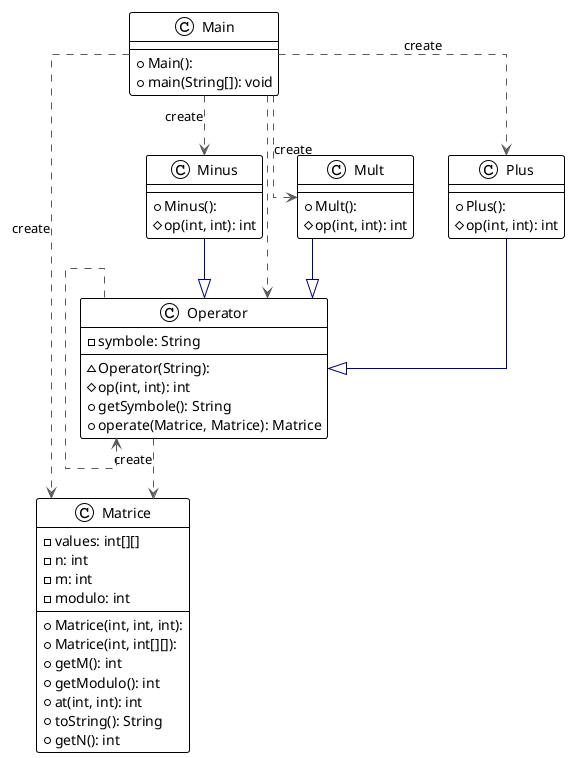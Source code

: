 @startuml

!theme plain
top to bottom direction
skinparam linetype ortho

class Main {
  + Main(): 
  + main(String[]): void
}
class Matrice {
  + Matrice(int, int, int): 
  + Matrice(int, int[][]): 
  - values: int[][]
  - n: int
  - m: int
  - modulo: int
  + getM(): int
  + getModulo(): int
  + at(int, int): int
  + toString(): String
  + getN(): int
}
class Operator {
  ~ Operator(String):
  - symbole: String
  # op(int, int): int
  + getSymbole(): String
  + operate(Matrice, Matrice): Matrice
}
class Minus {
  + Minus(): 
  # op(int, int): int
}
class Mult {
  + Mult(): 
  # op(int, int): int
}
class Plus {
  + Plus(): 
  # op(int, int): int
}

Main      -[#595959,dashed]->  Matrice  : "«create»"
Main      -[#595959,dashed]->  Minus    : "«create»"
Main      -[#595959,dashed]->  Mult     : "«create»"
Main      -[#595959,dashed]->  Operator
Main      -[#595959,dashed]->  Plus     : "«create»"
Minus     -[#000082,plain]-^  Operator
Mult      -[#000082,plain]-^  Operator
Operator  -[#595959,dashed]->  Matrice  : "«create»"
Operator  -[#595959,dashed]->  Operator
Plus      -[#000082,plain]-^  Operator
@enduml

